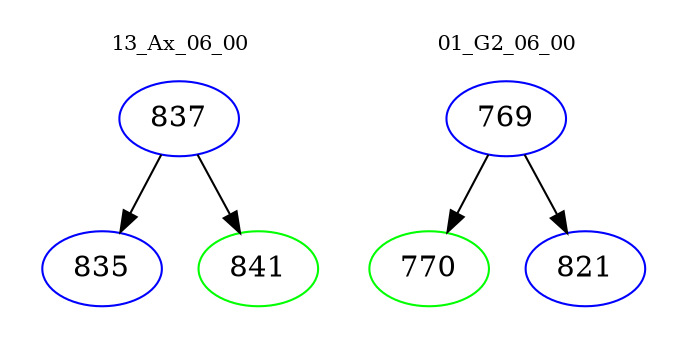 digraph{
subgraph cluster_0 {
color = white
label = "13_Ax_06_00";
fontsize=10;
T0_837 [label="837", color="blue"]
T0_837 -> T0_835 [color="black"]
T0_835 [label="835", color="blue"]
T0_837 -> T0_841 [color="black"]
T0_841 [label="841", color="green"]
}
subgraph cluster_1 {
color = white
label = "01_G2_06_00";
fontsize=10;
T1_769 [label="769", color="blue"]
T1_769 -> T1_770 [color="black"]
T1_770 [label="770", color="green"]
T1_769 -> T1_821 [color="black"]
T1_821 [label="821", color="blue"]
}
}
